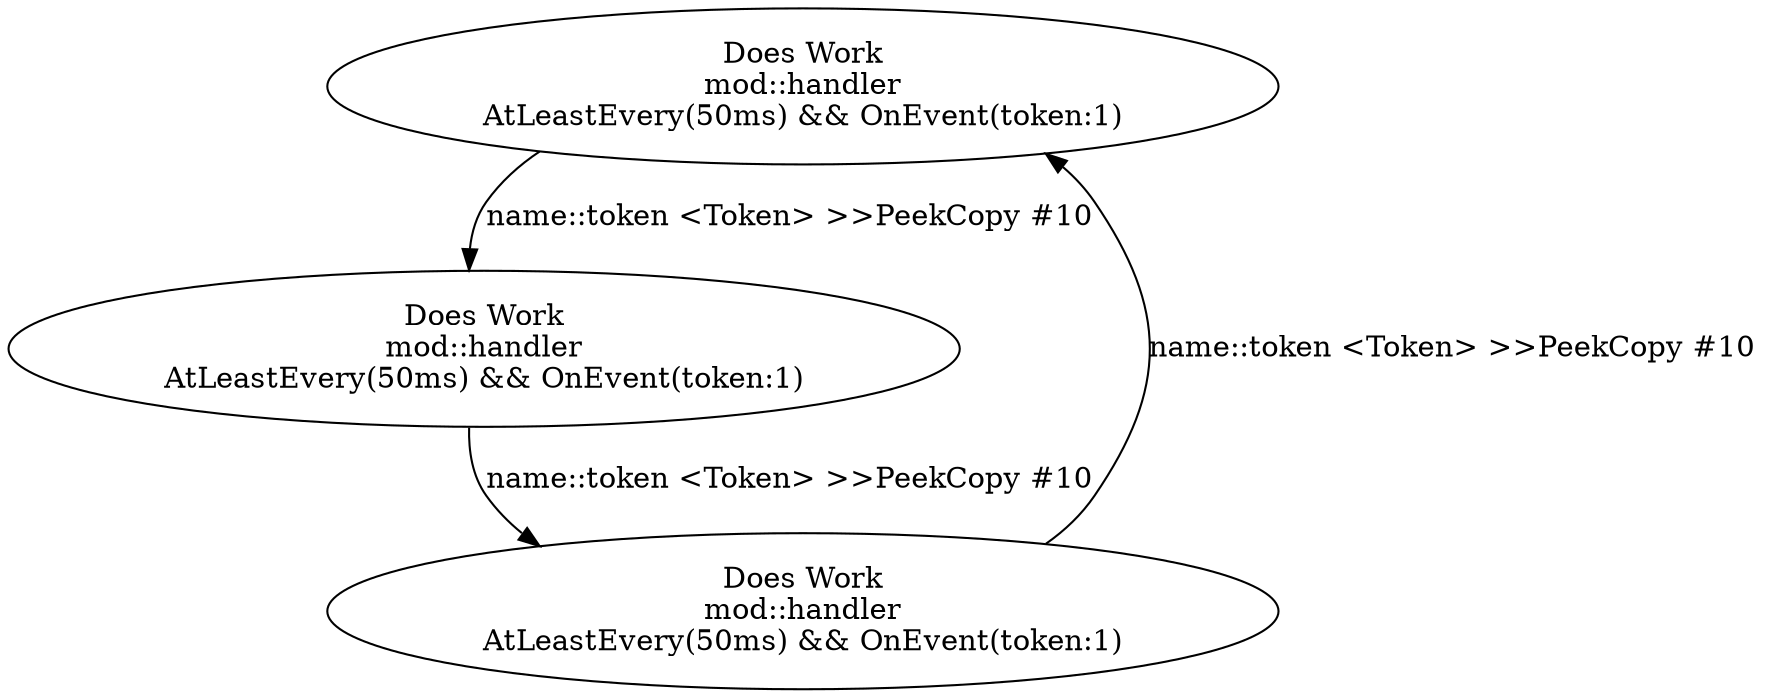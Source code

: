 digraph Circle {

rankdir=TB;

Handler1 [label="Does Work\nmod::handler\nAtLeastEvery(50ms) && OnEvent(token:1)"];
Handler2 [label="Does Work\nmod::handler\nAtLeastEvery(50ms) && OnEvent(token:1)"];
Handler3 [label="Does Work\nmod::handler\nAtLeastEvery(50ms) && OnEvent(token:1)"];

Handler1 -> Handler2 [label="name::token <Token> >>PeekCopy #10"];
Handler2 -> Handler3 [label="name::token <Token> >>PeekCopy #10"];
Handler3 -> Handler1 [label="name::token <Token> >>PeekCopy #10"];

}
